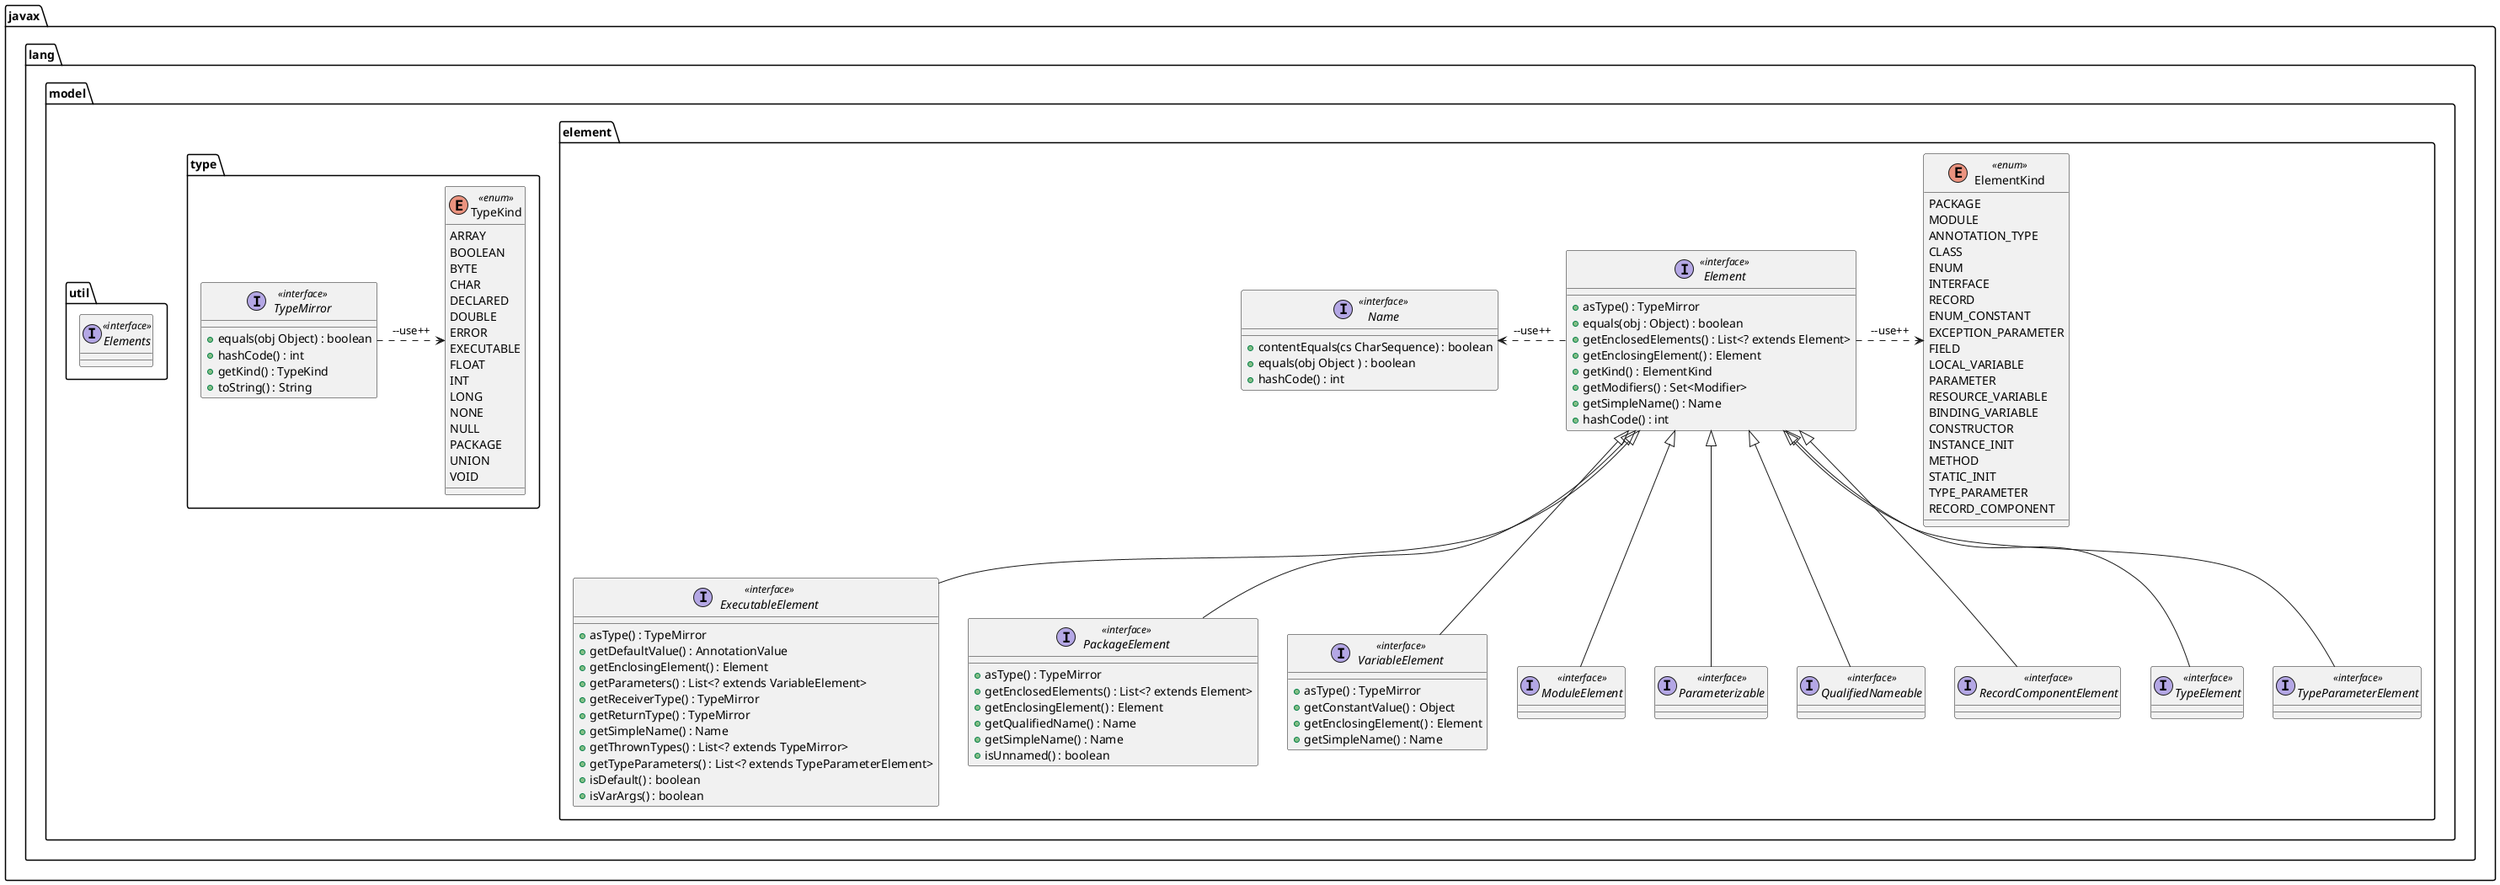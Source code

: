@startuml
'https://plantuml.com/class-diagram
package javax.lang.model.element{
interface Element <<interface>> {
+asType() : TypeMirror
+equals(obj : Object) : boolean
+getEnclosedElements() : List<? extends Element>
+getEnclosingElement() : Element
+getKind() : ElementKind
+getModifiers() : Set<Modifier>
+getSimpleName() : Name
+hashCode() : int
}

enum ElementKind <<enum>>{
PACKAGE
MODULE
ANNOTATION_TYPE
CLASS
ENUM
INTERFACE
RECORD
ENUM_CONSTANT
EXCEPTION_PARAMETER
FIELD
LOCAL_VARIABLE
PARAMETER
RESOURCE_VARIABLE
BINDING_VARIABLE
CONSTRUCTOR
INSTANCE_INIT
METHOD
STATIC_INIT
TYPE_PARAMETER
RECORD_COMPONENT
}

interface Name <<interface>>{
+contentEquals(cs CharSequence) : boolean
+equals(obj Object ) : boolean
+hashCode() : int
}

interface ExecutableElement <<interface>> implements Element{
+asType() : TypeMirror
+getDefaultValue() : AnnotationValue
+getEnclosingElement() : Element
+getParameters() : List<? extends VariableElement>
+getReceiverType() : TypeMirror
+getReturnType() : TypeMirror
+getSimpleName() : Name
+getThrownTypes() : List<? extends TypeMirror>
+getTypeParameters() : List<? extends TypeParameterElement>
+isDefault() : boolean
+isVarArgs() : boolean
}

interface PackageElement <<interface>> implements Element{
+asType() : TypeMirror
+getEnclosedElements() : List<? extends Element>
+getEnclosingElement() : Element
+getQualifiedName() : Name
+getSimpleName() : Name
+isUnnamed() : boolean
}

interface VariableElement <<interface>> implements Element{
+asType() : TypeMirror
+getConstantValue() : Object
+getEnclosingElement() : Element
+getSimpleName() : Name
}

interface ModuleElement <<interface>> implements Element{}

interface Parameterizable <<interface>> implements Element{}
interface QualifiedNameable <<interface>> implements Element{}
interface RecordComponentElement <<interface>> implements Element{}
interface TypeElement <<interface>> implements Element{}
interface TypeParameterElement <<interface>> implements Element{}

Element .> ElementKind : --use++
Element .> Name : --use++
Element -l[hidden]> Name : --use++
}

package javax.lang.model.type{

interface TypeMirror <<interface>>{
+equals(obj Object) : boolean
+hashCode() : int
+getKind() : TypeKind
+toString() : String
}

enum TypeKind <<enum>>{
ARRAY
BOOLEAN
BYTE
CHAR
DECLARED
DOUBLE
ERROR
EXECUTABLE
FLOAT
INT
LONG
NONE
NULL
PACKAGE
UNION
VOID
}
TypeMirror .> TypeKind : --use++
}


package javax.lang.model.util{

interface Elements <<interface>>{}

}

@enduml